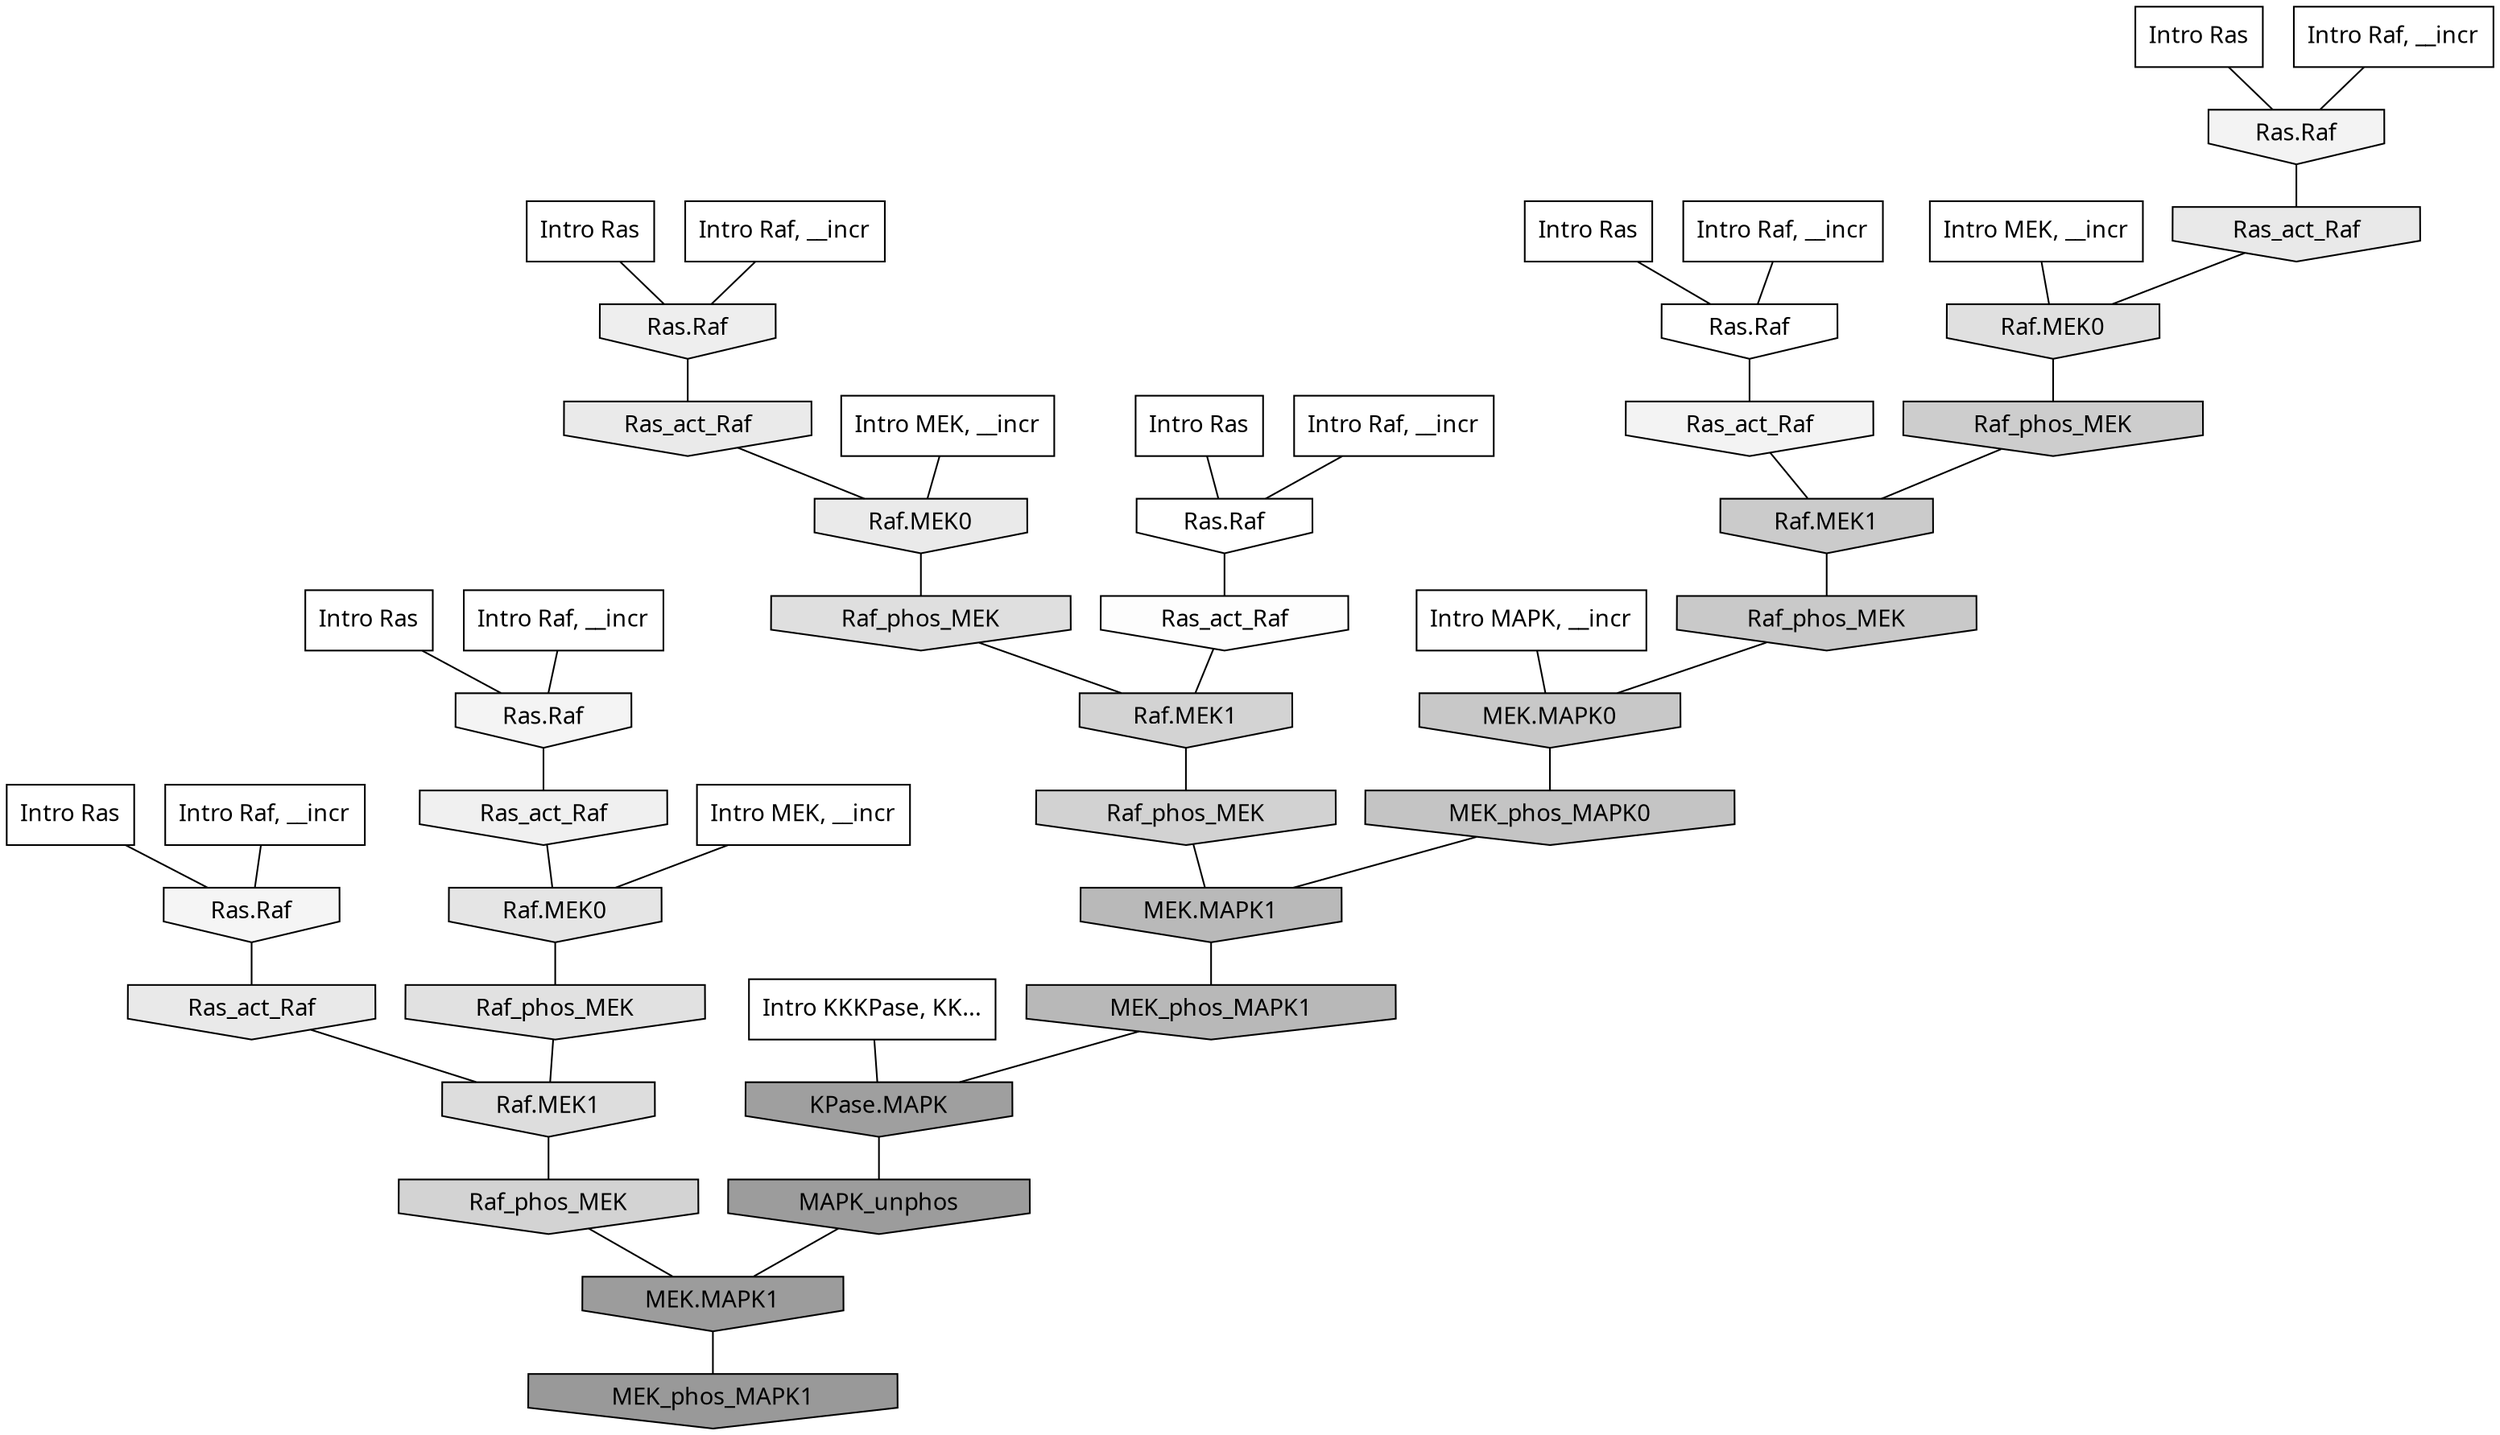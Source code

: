 digraph G{
  rankdir="TB";
  ranksep=0.30;
  node [fontname="CMU Serif"];
  edge [fontname="CMU Serif"];
  
  1 [label="Intro Ras", shape=rectangle, style=filled, fillcolor="0.000 0.000 1.000"]
  
  24 [label="Intro Ras", shape=rectangle, style=filled, fillcolor="0.000 0.000 1.000"]
  
  34 [label="Intro Ras", shape=rectangle, style=filled, fillcolor="0.000 0.000 1.000"]
  
  71 [label="Intro Ras", shape=rectangle, style=filled, fillcolor="0.000 0.000 1.000"]
  
  80 [label="Intro Ras", shape=rectangle, style=filled, fillcolor="0.000 0.000 1.000"]
  
  99 [label="Intro Ras", shape=rectangle, style=filled, fillcolor="0.000 0.000 1.000"]
  
  211 [label="Intro Raf, __incr", shape=rectangle, style=filled, fillcolor="0.000 0.000 1.000"]
  
  277 [label="Intro Raf, __incr", shape=rectangle, style=filled, fillcolor="0.000 0.000 1.000"]
  
  355 [label="Intro Raf, __incr", shape=rectangle, style=filled, fillcolor="0.000 0.000 1.000"]
  
  371 [label="Intro Raf, __incr", shape=rectangle, style=filled, fillcolor="0.000 0.000 1.000"]
  
  735 [label="Intro Raf, __incr", shape=rectangle, style=filled, fillcolor="0.000 0.000 1.000"]
  
  905 [label="Intro Raf, __incr", shape=rectangle, style=filled, fillcolor="0.000 0.000 1.000"]
  
  1110 [label="Intro MEK, __incr", shape=rectangle, style=filled, fillcolor="0.000 0.000 1.000"]
  
  1482 [label="Intro MEK, __incr", shape=rectangle, style=filled, fillcolor="0.000 0.000 1.000"]
  
  1968 [label="Intro MEK, __incr", shape=rectangle, style=filled, fillcolor="0.000 0.000 1.000"]
  
  2885 [label="Intro MAPK, __incr", shape=rectangle, style=filled, fillcolor="0.000 0.000 1.000"]
  
  3175 [label="Intro KKKPase, KK...", shape=rectangle, style=filled, fillcolor="0.000 0.000 1.000"]
  
  3256 [label="Ras.Raf", shape=invhouse, style=filled, fillcolor="0.000 0.000 1.000"]
  
  3315 [label="Ras.Raf", shape=invhouse, style=filled, fillcolor="0.000 0.000 0.999"]
  
  3404 [label="Ras_act_Raf", shape=invhouse, style=filled, fillcolor="0.000 0.000 0.990"]
  
  3795 [label="Ras.Raf", shape=invhouse, style=filled, fillcolor="0.000 0.000 0.958"]
  
  3811 [label="Ras.Raf", shape=invhouse, style=filled, fillcolor="0.000 0.000 0.957"]
  
  3908 [label="Ras.Raf", shape=invhouse, style=filled, fillcolor="0.000 0.000 0.952"]
  
  3919 [label="Ras_act_Raf", shape=invhouse, style=filled, fillcolor="0.000 0.000 0.952"]
  
  4178 [label="Ras_act_Raf", shape=invhouse, style=filled, fillcolor="0.000 0.000 0.941"]
  
  4371 [label="Ras.Raf", shape=invhouse, style=filled, fillcolor="0.000 0.000 0.931"]
  
  4756 [label="Ras_act_Raf", shape=invhouse, style=filled, fillcolor="0.000 0.000 0.915"]
  
  4759 [label="Raf.MEK0", shape=invhouse, style=filled, fillcolor="0.000 0.000 0.915"]
  
  4805 [label="Ras_act_Raf", shape=invhouse, style=filled, fillcolor="0.000 0.000 0.913"]
  
  4836 [label="Ras_act_Raf", shape=invhouse, style=filled, fillcolor="0.000 0.000 0.912"]
  
  5162 [label="Raf.MEK0", shape=invhouse, style=filled, fillcolor="0.000 0.000 0.897"]
  
  5605 [label="Raf_phos_MEK", shape=invhouse, style=filled, fillcolor="0.000 0.000 0.879"]
  
  5692 [label="Raf.MEK0", shape=invhouse, style=filled, fillcolor="0.000 0.000 0.876"]
  
  5749 [label="Raf_phos_MEK", shape=invhouse, style=filled, fillcolor="0.000 0.000 0.874"]
  
  6040 [label="Raf.MEK1", shape=invhouse, style=filled, fillcolor="0.000 0.000 0.864"]
  
  7455 [label="Raf.MEK1", shape=invhouse, style=filled, fillcolor="0.000 0.000 0.828"]
  
  7488 [label="Raf_phos_MEK", shape=invhouse, style=filled, fillcolor="0.000 0.000 0.827"]
  
  7702 [label="Raf_phos_MEK", shape=invhouse, style=filled, fillcolor="0.000 0.000 0.822"]
  
  8649 [label="Raf_phos_MEK", shape=invhouse, style=filled, fillcolor="0.000 0.000 0.802"]
  
  8957 [label="Raf.MEK1", shape=invhouse, style=filled, fillcolor="0.000 0.000 0.796"]
  
  9619 [label="Raf_phos_MEK", shape=invhouse, style=filled, fillcolor="0.000 0.000 0.786"]
  
  9860 [label="MEK.MAPK0", shape=invhouse, style=filled, fillcolor="0.000 0.000 0.782"]
  
  10842 [label="MEK_phos_MAPK0", shape=invhouse, style=filled, fillcolor="0.000 0.000 0.768"]
  
  14675 [label="MEK.MAPK1", shape=invhouse, style=filled, fillcolor="0.000 0.000 0.726"]
  
  15110 [label="MEK_phos_MAPK1", shape=invhouse, style=filled, fillcolor="0.000 0.000 0.721"]
  
  19463 [label="KPase.MAPK", shape=invhouse, style=filled, fillcolor="0.000 0.000 0.625"]
  
  19844 [label="MAPK_unphos", shape=invhouse, style=filled, fillcolor="0.000 0.000 0.611"]
  
  19845 [label="MEK.MAPK1", shape=invhouse, style=filled, fillcolor="0.000 0.000 0.611"]
  
  20122 [label="MEK_phos_MAPK1", shape=invhouse, style=filled, fillcolor="0.000 0.000 0.600"]
  
  
  19845 -> 20122 [dir=none, color="0.000 0.000 0.000"] 
  19844 -> 19845 [dir=none, color="0.000 0.000 0.000"] 
  19463 -> 19844 [dir=none, color="0.000 0.000 0.000"] 
  15110 -> 19463 [dir=none, color="0.000 0.000 0.000"] 
  14675 -> 15110 [dir=none, color="0.000 0.000 0.000"] 
  10842 -> 14675 [dir=none, color="0.000 0.000 0.000"] 
  9860 -> 10842 [dir=none, color="0.000 0.000 0.000"] 
  9619 -> 9860 [dir=none, color="0.000 0.000 0.000"] 
  8957 -> 9619 [dir=none, color="0.000 0.000 0.000"] 
  8649 -> 8957 [dir=none, color="0.000 0.000 0.000"] 
  7702 -> 14675 [dir=none, color="0.000 0.000 0.000"] 
  7488 -> 19845 [dir=none, color="0.000 0.000 0.000"] 
  7455 -> 7702 [dir=none, color="0.000 0.000 0.000"] 
  6040 -> 7488 [dir=none, color="0.000 0.000 0.000"] 
  5749 -> 7455 [dir=none, color="0.000 0.000 0.000"] 
  5692 -> 8649 [dir=none, color="0.000 0.000 0.000"] 
  5605 -> 6040 [dir=none, color="0.000 0.000 0.000"] 
  5162 -> 5605 [dir=none, color="0.000 0.000 0.000"] 
  4836 -> 5692 [dir=none, color="0.000 0.000 0.000"] 
  4805 -> 6040 [dir=none, color="0.000 0.000 0.000"] 
  4759 -> 5749 [dir=none, color="0.000 0.000 0.000"] 
  4756 -> 4759 [dir=none, color="0.000 0.000 0.000"] 
  4371 -> 4756 [dir=none, color="0.000 0.000 0.000"] 
  4178 -> 5162 [dir=none, color="0.000 0.000 0.000"] 
  3919 -> 8957 [dir=none, color="0.000 0.000 0.000"] 
  3908 -> 4836 [dir=none, color="0.000 0.000 0.000"] 
  3811 -> 4178 [dir=none, color="0.000 0.000 0.000"] 
  3795 -> 4805 [dir=none, color="0.000 0.000 0.000"] 
  3404 -> 7455 [dir=none, color="0.000 0.000 0.000"] 
  3315 -> 3919 [dir=none, color="0.000 0.000 0.000"] 
  3256 -> 3404 [dir=none, color="0.000 0.000 0.000"] 
  3175 -> 19463 [dir=none, color="0.000 0.000 0.000"] 
  2885 -> 9860 [dir=none, color="0.000 0.000 0.000"] 
  1968 -> 4759 [dir=none, color="0.000 0.000 0.000"] 
  1482 -> 5162 [dir=none, color="0.000 0.000 0.000"] 
  1110 -> 5692 [dir=none, color="0.000 0.000 0.000"] 
  905 -> 3795 [dir=none, color="0.000 0.000 0.000"] 
  735 -> 3908 [dir=none, color="0.000 0.000 0.000"] 
  371 -> 4371 [dir=none, color="0.000 0.000 0.000"] 
  355 -> 3315 [dir=none, color="0.000 0.000 0.000"] 
  277 -> 3256 [dir=none, color="0.000 0.000 0.000"] 
  211 -> 3811 [dir=none, color="0.000 0.000 0.000"] 
  99 -> 3315 [dir=none, color="0.000 0.000 0.000"] 
  80 -> 3811 [dir=none, color="0.000 0.000 0.000"] 
  71 -> 3908 [dir=none, color="0.000 0.000 0.000"] 
  34 -> 3795 [dir=none, color="0.000 0.000 0.000"] 
  24 -> 3256 [dir=none, color="0.000 0.000 0.000"] 
  1 -> 4371 [dir=none, color="0.000 0.000 0.000"] 
  
  }
